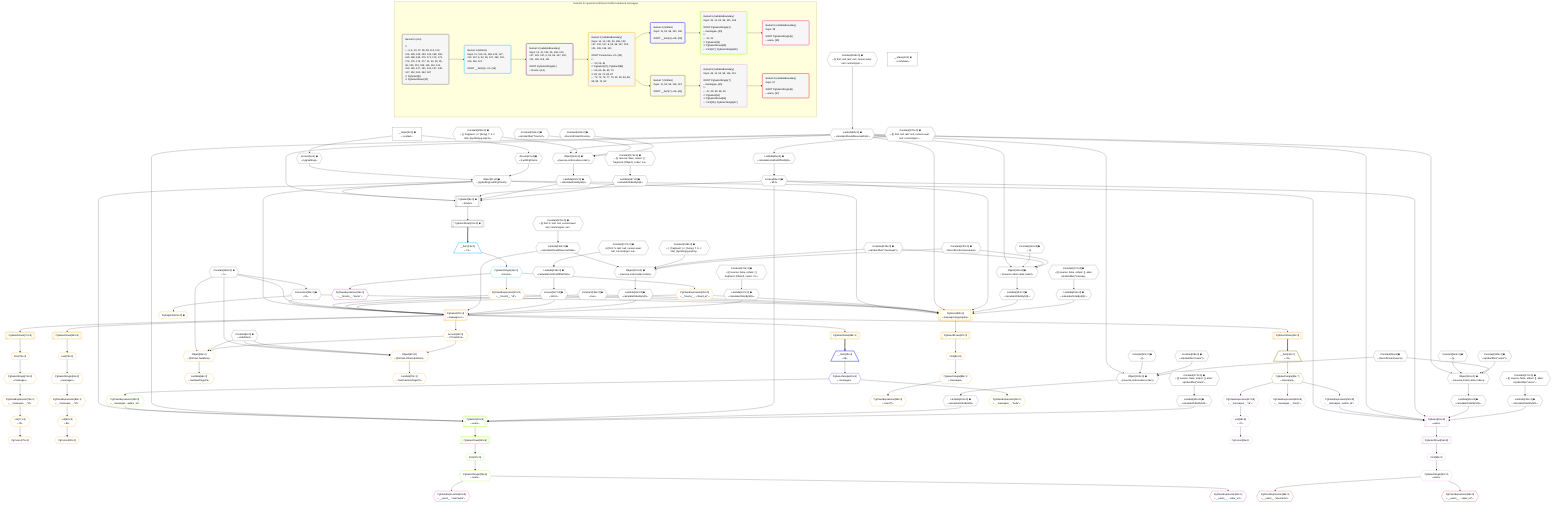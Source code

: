 %%{init: {'themeVariables': { 'fontSize': '12px'}}}%%
graph TD
    classDef path fill:#eee,stroke:#000,color:#000
    classDef plan fill:#fff,stroke-width:1px,color:#000
    classDef itemplan fill:#fff,stroke-width:2px,color:#000
    classDef unbatchedplan fill:#dff,stroke-width:1px,color:#000
    classDef sideeffectplan fill:#fcc,stroke-width:2px,color:#000
    classDef bucket fill:#f6f6f6,color:#000,stroke-width:2px,text-align:left


    %% plan dependencies
    PgSelect8[["PgSelect[8∈0] ➊<br />ᐸforumsᐳ"]]:::plan
    Object11{{"Object[11∈0] ➊<br />ᐸ{pgSettings,withPgClient}ᐳ"}}:::plan
    Lambda92{{"Lambda[92∈0] ➊<br />ᐸcalculateShouldReverseOrderᐳ"}}:::plan
    Access96{{"Access[96∈0] ➊<br />ᐸ95.0ᐳ"}}:::plan
    Lambda162{{"Lambda[162∈0] ➊<br />ᐸcalculateOrderBySQLᐳ"}}:::plan
    Lambda167{{"Lambda[167∈0] ➊<br />ᐸcalculateOrderBySQLᐳ"}}:::plan
    Object11 & Lambda92 & Access96 & Lambda162 & Lambda167 --> PgSelect8
    Object100{{"Object[100∈0] ➊<br />ᐸ{reverse,orders,alias,codec}ᐳ"}}:::plan
    Constant97{{"Constant[97∈0] ➊<br />ᐸ[]ᐳ"}}:::plan
    Constant98{{"Constant[98∈0] ➊<br />ᐸsql.identifier(”users”)ᐳ"}}:::plan
    Constant99{{"Constant[99∈0] ➊<br />ᐸRecordCodec(users)ᐳ"}}:::plan
    Lambda92 & Constant97 & Constant98 & Constant99 --> Object100
    Object115{{"Object[115∈0] ➊<br />ᐸ{reverse,orders,alias,codec}ᐳ"}}:::plan
    Constant112{{"Constant[112∈0] ➊<br />ᐸ[]ᐳ"}}:::plan
    Constant113{{"Constant[113∈0] ➊<br />ᐸsql.identifier(”users”)ᐳ"}}:::plan
    Lambda92 & Constant112 & Constant113 & Constant99 --> Object115
    Object131{{"Object[131∈0] ➊<br />ᐸ{reverse,orders,alias,codec}ᐳ"}}:::plan
    Lambda123{{"Lambda[123∈0] ➊<br />ᐸcalculateShouldReverseOrderᐳ"}}:::plan
    Constant128{{"Constant[128∈0] ➊<br />ᐸ[ { fragment: { n: [Array], f: 0, c: 266, [Symbol(pg-sql2-tyᐳ"}}:::plan
    Constant129{{"Constant[129∈0] ➊<br />ᐸsql.identifier(”messages”)ᐳ"}}:::plan
    Constant130{{"Constant[130∈0] ➊<br />ᐸRecordCodec(messages)ᐳ"}}:::plan
    Lambda123 & Constant128 & Constant129 & Constant130 --> Object131
    Object146{{"Object[146∈0] ➊<br />ᐸ{reverse,orders,alias,codec}ᐳ"}}:::plan
    Constant143{{"Constant[143∈0] ➊<br />ᐸ[]ᐳ"}}:::plan
    Lambda92 & Constant143 & Constant129 & Constant130 --> Object146
    Object161{{"Object[161∈0] ➊<br />ᐸ{reverse,orders,alias,codec}ᐳ"}}:::plan
    Constant158{{"Constant[158∈0] ➊<br />ᐸ[ { fragment: { n: [Array], f: 0, c: 266, [Symbol(pg-sql2-tyᐳ"}}:::plan
    Constant159{{"Constant[159∈0] ➊<br />ᐸsql.identifier(”forums”)ᐳ"}}:::plan
    Constant160{{"Constant[160∈0] ➊<br />ᐸRecordCodec(forums)ᐳ"}}:::plan
    Lambda92 & Constant158 & Constant159 & Constant160 --> Object161
    Access9{{"Access[9∈0] ➊<br />ᐸ2.pgSettingsᐳ"}}:::plan
    Access10{{"Access[10∈0] ➊<br />ᐸ2.withPgClientᐳ"}}:::plan
    Access9 & Access10 --> Object11
    __Value2["__Value[2∈0] ➊<br />ᐸcontextᐳ"]:::plan
    __Value2 --> Access9
    __Value2 --> Access10
    PgSelectRows12[["PgSelectRows[12∈0] ➊"]]:::plan
    PgSelect8 --> PgSelectRows12
    Connection25{{"Connection[25∈0] ➊<br />ᐸ21ᐳ"}}:::plan
    Constant168{{"Constant[168∈0] ➊<br />ᐸ5ᐳ"}}:::plan
    Constant168 --> Connection25
    Constant169{{"Constant[169∈0] ➊<br />ᐸ§{ first: null, last: null, cursorLower: null, cursorUpper: ᐳ"}}:::plan
    Constant169 --> Lambda92
    Lambda95{{"Lambda[95∈0] ➊<br />ᐸcalculateLimitAndOffsetSQLᐳ"}}:::plan
    Constant170{{"Constant[170∈0] ➊<br />ᐸ§{ first: null, last: null, cursorLower: null, cursorUpper: ᐳ"}}:::plan
    Constant170 --> Lambda95
    Lambda95 --> Access96
    Lambda101{{"Lambda[101∈0] ➊<br />ᐸcalculateOrderBySQLᐳ"}}:::plan
    Object100 --> Lambda101
    Lambda106{{"Lambda[106∈0] ➊<br />ᐸcalculateOrderBySQLᐳ"}}:::plan
    Constant171{{"Constant[171∈0] ➊<br />ᐸ§{ reverse: false, orders: [], alias: sql.identifier(”users”ᐳ"}}:::plan
    Constant171 --> Lambda106
    Lambda116{{"Lambda[116∈0] ➊<br />ᐸcalculateOrderBySQLᐳ"}}:::plan
    Object115 --> Lambda116
    Lambda121{{"Lambda[121∈0] ➊<br />ᐸcalculateOrderBySQLᐳ"}}:::plan
    Constant172{{"Constant[172∈0] ➊<br />ᐸ§{ reverse: false, orders: [], alias: sql.identifier(”users”ᐳ"}}:::plan
    Constant172 --> Lambda121
    Constant176{{"Constant[176∈0] ➊<br />ᐸ§{ first: 5, last: null, cursorLower: null, cursorUpper: nulᐳ"}}:::plan
    Constant176 --> Lambda123
    Lambda126{{"Lambda[126∈0] ➊<br />ᐸcalculateLimitAndOffsetSQLᐳ"}}:::plan
    Constant177{{"Constant[177∈0] ➊<br />ᐸ§{ first: 5, last: null, cursorLower: null, cursorUpper: nulᐳ"}}:::plan
    Constant177 --> Lambda126
    Access127{{"Access[127∈0] ➊<br />ᐸ126.0ᐳ"}}:::plan
    Lambda126 --> Access127
    Lambda132{{"Lambda[132∈0] ➊<br />ᐸcalculateOrderBySQLᐳ"}}:::plan
    Object131 --> Lambda132
    Lambda137{{"Lambda[137∈0] ➊<br />ᐸcalculateOrderBySQLᐳ"}}:::plan
    Constant173{{"Constant[173∈0] ➊<br />ᐸ§{ reverse: false, orders: [ { fragment: [Object], codec: Coᐳ"}}:::plan
    Constant173 --> Lambda137
    Lambda147{{"Lambda[147∈0] ➊<br />ᐸcalculateOrderBySQLᐳ"}}:::plan
    Object146 --> Lambda147
    Lambda152{{"Lambda[152∈0] ➊<br />ᐸcalculateOrderBySQLᐳ"}}:::plan
    Constant174{{"Constant[174∈0] ➊<br />ᐸ§{ reverse: false, orders: [], alias: sql.identifier(”messagᐳ"}}:::plan
    Constant174 --> Lambda152
    Object161 --> Lambda162
    Constant175{{"Constant[175∈0] ➊<br />ᐸ§{ reverse: false, orders: [ { fragment: [Object], codec: Coᐳ"}}:::plan
    Constant175 --> Lambda167
    __Value4["__Value[4∈0] ➊<br />ᐸrootValueᐳ"]:::plan
    Constant6{{"Constant[6∈0] ➊<br />ᐸundefinedᐳ"}}:::plan
    Constant124{{"Constant[124∈0] ➊<br />ᐸtrueᐳ"}}:::plan
    __Item13[/"__Item[13∈1]<br />ᐸ12ᐳ"\]:::itemplan
    PgSelectRows12 ==> __Item13
    PgSelectSingle14{{"PgSelectSingle[14∈1]<br />ᐸforumsᐳ"}}:::plan
    __Item13 --> PgSelectSingle14
    PgClassExpression15{{"PgClassExpression[15∈2]<br />ᐸ__forums__.”name”ᐳ"}}:::plan
    PgSelectSingle14 --> PgClassExpression15
    PgSelect27[["PgSelect[27∈3]<br />ᐸmessages+1ᐳ"]]:::plan
    PgClassExpression20{{"PgClassExpression[20∈3]<br />ᐸ__forums__.”id”ᐳ"}}:::plan
    PgClassExpression26{{"PgClassExpression[26∈3]<br />ᐸ__forums__...chived_at”ᐳ"}}:::plan
    Object11 & PgClassExpression20 & Constant124 & PgClassExpression26 & Connection25 & Constant168 & Lambda123 & Access127 & Lambda132 & Lambda137 --> PgSelect27
    PgSelect85[["PgSelect[85∈3]<br />ᐸmessages(aggregate)ᐳ"]]:::plan
    Object11 & PgClassExpression20 & Constant124 & PgClassExpression26 & Connection25 & Lambda92 & Access96 & Lambda147 & Lambda152 --> PgSelect85
    Object69{{"Object[69∈3]<br />ᐸ{first,last,offset,hasMore}ᐳ"}}:::plan
    Access64{{"Access[64∈3]<br />ᐸ27.hasMoreᐳ"}}:::plan
    Constant168 & Constant6 & Constant6 & Access64 --> Object69
    Object65{{"Object[65∈3]<br />ᐸ{first,last,hasMore}ᐳ"}}:::plan
    Constant168 & Constant6 & Access64 --> Object65
    PgSelectSingle14 --> PgClassExpression20
    PgSelectSingle14 --> PgClassExpression26
    PgSelectRows28[["PgSelectRows[28∈3]"]]:::plan
    PgSelect27 --> PgSelectRows28
    PgSelectRows43[["PgSelectRows[43∈3]"]]:::plan
    PgSelect27 --> PgSelectRows43
    PgPageInfo61{{"PgPageInfo[61∈3] ➊"}}:::plan
    Connection25 --> PgPageInfo61
    PgSelect27 --> Access64
    Lambda66{{"Lambda[66∈3]<br />ᐸhasNextPageCbᐳ"}}:::plan
    Object65 --> Lambda66
    Lambda70{{"Lambda[70∈3]<br />ᐸhasPreviousPageCbᐳ"}}:::plan
    Object69 --> Lambda70
    First72{{"First[72∈3]"}}:::plan
    PgSelectRows73[["PgSelectRows[73∈3]"]]:::plan
    PgSelectRows73 --> First72
    PgSelect27 --> PgSelectRows73
    PgSelectSingle74{{"PgSelectSingle[74∈3]<br />ᐸmessagesᐳ"}}:::plan
    First72 --> PgSelectSingle74
    PgCursor75{{"PgCursor[75∈3]"}}:::plan
    List77{{"List[77∈3]<br />ᐸ76ᐳ"}}:::plan
    List77 --> PgCursor75
    PgClassExpression76{{"PgClassExpression[76∈3]<br />ᐸ__messages__.”id”ᐳ"}}:::plan
    PgSelectSingle74 --> PgClassExpression76
    PgClassExpression76 --> List77
    Last79{{"Last[79∈3]"}}:::plan
    PgSelectRows80[["PgSelectRows[80∈3]"]]:::plan
    PgSelectRows80 --> Last79
    PgSelect27 --> PgSelectRows80
    PgSelectSingle81{{"PgSelectSingle[81∈3]<br />ᐸmessagesᐳ"}}:::plan
    Last79 --> PgSelectSingle81
    PgCursor82{{"PgCursor[82∈3]"}}:::plan
    List84{{"List[84∈3]<br />ᐸ83ᐳ"}}:::plan
    List84 --> PgCursor82
    PgClassExpression83{{"PgClassExpression[83∈3]<br />ᐸ__messages__.”id”ᐳ"}}:::plan
    PgSelectSingle81 --> PgClassExpression83
    PgClassExpression83 --> List84
    First86{{"First[86∈3]"}}:::plan
    PgSelectRows87[["PgSelectRows[87∈3]"]]:::plan
    PgSelectRows87 --> First86
    PgSelect85 --> PgSelectRows87
    PgSelectSingle88{{"PgSelectSingle[88∈3]<br />ᐸmessagesᐳ"}}:::plan
    First86 --> PgSelectSingle88
    PgClassExpression89{{"PgClassExpression[89∈3]<br />ᐸcount(*)ᐳ"}}:::plan
    PgSelectSingle88 --> PgClassExpression89
    __Item29[/"__Item[29∈4]<br />ᐸ28ᐳ"\]:::itemplan
    PgSelectRows28 ==> __Item29
    PgSelectSingle30{{"PgSelectSingle[30∈4]<br />ᐸmessagesᐳ"}}:::plan
    __Item29 --> PgSelectSingle30
    PgSelect33[["PgSelect[33∈5]<br />ᐸusersᐳ"]]:::plan
    PgClassExpression32{{"PgClassExpression[32∈5]<br />ᐸ__messages...author_id”ᐳ"}}:::plan
    Object11 & PgClassExpression32 & Lambda92 & Access96 & Lambda101 & Lambda106 --> PgSelect33
    PgClassExpression31{{"PgClassExpression[31∈5]<br />ᐸ__messages__.”body”ᐳ"}}:::plan
    PgSelectSingle30 --> PgClassExpression31
    PgSelectSingle30 --> PgClassExpression32
    First37{{"First[37∈5]"}}:::plan
    PgSelectRows38[["PgSelectRows[38∈5]"]]:::plan
    PgSelectRows38 --> First37
    PgSelect33 --> PgSelectRows38
    PgSelectSingle39{{"PgSelectSingle[39∈5]<br />ᐸusersᐳ"}}:::plan
    First37 --> PgSelectSingle39
    PgClassExpression40{{"PgClassExpression[40∈6]<br />ᐸ__users__.”username”ᐳ"}}:::plan
    PgSelectSingle39 --> PgClassExpression40
    PgClassExpression41{{"PgClassExpression[41∈6]<br />ᐸ__users__....vatar_url”ᐳ"}}:::plan
    PgSelectSingle39 --> PgClassExpression41
    __Item44[/"__Item[44∈7]<br />ᐸ43ᐳ"\]:::itemplan
    PgSelectRows43 ==> __Item44
    PgSelectSingle45{{"PgSelectSingle[45∈7]<br />ᐸmessagesᐳ"}}:::plan
    __Item44 --> PgSelectSingle45
    PgSelect51[["PgSelect[51∈8]<br />ᐸusersᐳ"]]:::plan
    PgClassExpression50{{"PgClassExpression[50∈8]<br />ᐸ__messages...author_id”ᐳ"}}:::plan
    Object11 & PgClassExpression50 & Lambda92 & Access96 & Lambda116 & Lambda121 --> PgSelect51
    PgCursor46{{"PgCursor[46∈8]"}}:::plan
    List48{{"List[48∈8]<br />ᐸ47ᐳ"}}:::plan
    List48 --> PgCursor46
    PgClassExpression47{{"PgClassExpression[47∈8]<br />ᐸ__messages__.”id”ᐳ"}}:::plan
    PgSelectSingle45 --> PgClassExpression47
    PgClassExpression47 --> List48
    PgClassExpression49{{"PgClassExpression[49∈8]<br />ᐸ__messages__.”body”ᐳ"}}:::plan
    PgSelectSingle45 --> PgClassExpression49
    PgSelectSingle45 --> PgClassExpression50
    First55{{"First[55∈8]"}}:::plan
    PgSelectRows56[["PgSelectRows[56∈8]"]]:::plan
    PgSelectRows56 --> First55
    PgSelect51 --> PgSelectRows56
    PgSelectSingle57{{"PgSelectSingle[57∈8]<br />ᐸusersᐳ"}}:::plan
    First55 --> PgSelectSingle57
    PgClassExpression58{{"PgClassExpression[58∈9]<br />ᐸ__users__.”username”ᐳ"}}:::plan
    PgSelectSingle57 --> PgClassExpression58
    PgClassExpression59{{"PgClassExpression[59∈9]<br />ᐸ__users__....vatar_url”ᐳ"}}:::plan
    PgSelectSingle57 --> PgClassExpression59

    %% define steps

    subgraph "Buckets for queries/conditions/condition-featured-messages"
    Bucket0("Bucket 0 (root)<br /><br />1: <br />ᐳ: 6, 9, 10, 97, 98, 99, 112, 113, 124, 128, 129, 130, 143, 158, 159, 160, 168, 169, 170, 171, 172, 173, 174, 175, 176, 177, 11, 25, 92, 95, 96, 100, 101, 106, 115, 116, 121, 123, 126, 127, 131, 132, 137, 146, 147, 152, 161, 162, 167<br />2: PgSelect[8]<br />3: PgSelectRows[12]"):::bucket
    classDef bucket0 stroke:#696969
    class Bucket0,__Value2,__Value4,Constant6,PgSelect8,Access9,Access10,Object11,PgSelectRows12,Connection25,Lambda92,Lambda95,Access96,Constant97,Constant98,Constant99,Object100,Lambda101,Lambda106,Constant112,Constant113,Object115,Lambda116,Lambda121,Lambda123,Constant124,Lambda126,Access127,Constant128,Constant129,Constant130,Object131,Lambda132,Lambda137,Constant143,Object146,Lambda147,Lambda152,Constant158,Constant159,Constant160,Object161,Lambda162,Lambda167,Constant168,Constant169,Constant170,Constant171,Constant172,Constant173,Constant174,Constant175,Constant176,Constant177 bucket0
    Bucket1("Bucket 1 (listItem)<br />Deps: 11, 124, 25, 168, 123, 127, 132, 137, 6, 92, 96, 147, 152, 101, 106, 116, 121<br /><br />ROOT __Item{1}ᐸ12ᐳ[13]"):::bucket
    classDef bucket1 stroke:#00bfff
    class Bucket1,__Item13,PgSelectSingle14 bucket1
    Bucket2("Bucket 2 (nullableBoundary)<br />Deps: 14, 11, 124, 25, 168, 123, 127, 132, 137, 6, 92, 96, 147, 152, 101, 106, 116, 121<br /><br />ROOT PgSelectSingle{1}ᐸforumsᐳ[14]"):::bucket
    classDef bucket2 stroke:#7f007f
    class Bucket2,PgClassExpression15 bucket2
    Bucket3("Bucket 3 (nullableBoundary)<br />Deps: 14, 11, 124, 25, 168, 123, 127, 132, 137, 6, 92, 96, 147, 152, 101, 106, 116, 121<br /><br />ROOT Connectionᐸ21ᐳ[25]<br />1: <br />ᐳ: 20, 26, 61<br />2: PgSelect[27], PgSelect[85]<br />ᐳ: 64, 65, 66, 69, 70<br />3: 28, 43, 73, 80, 87<br />ᐳ: 72, 74, 76, 77, 79, 81, 83, 84, 86, 88, 89, 75, 82"):::bucket
    classDef bucket3 stroke:#ffa500
    class Bucket3,PgClassExpression20,PgClassExpression26,PgSelect27,PgSelectRows28,PgSelectRows43,PgPageInfo61,Access64,Object65,Lambda66,Object69,Lambda70,First72,PgSelectRows73,PgSelectSingle74,PgCursor75,PgClassExpression76,List77,Last79,PgSelectRows80,PgSelectSingle81,PgCursor82,PgClassExpression83,List84,PgSelect85,First86,PgSelectRows87,PgSelectSingle88,PgClassExpression89 bucket3
    Bucket4("Bucket 4 (listItem)<br />Deps: 11, 92, 96, 101, 106<br /><br />ROOT __Item{4}ᐸ28ᐳ[29]"):::bucket
    classDef bucket4 stroke:#0000ff
    class Bucket4,__Item29,PgSelectSingle30 bucket4
    Bucket5("Bucket 5 (nullableBoundary)<br />Deps: 30, 11, 92, 96, 101, 106<br /><br />ROOT PgSelectSingle{4}ᐸmessagesᐳ[30]<br />1: <br />ᐳ: 31, 32<br />2: PgSelect[33]<br />3: PgSelectRows[38]<br />ᐳ: First[37], PgSelectSingle[39]"):::bucket
    classDef bucket5 stroke:#7fff00
    class Bucket5,PgClassExpression31,PgClassExpression32,PgSelect33,First37,PgSelectRows38,PgSelectSingle39 bucket5
    Bucket6("Bucket 6 (nullableBoundary)<br />Deps: 39<br /><br />ROOT PgSelectSingle{5}ᐸusersᐳ[39]"):::bucket
    classDef bucket6 stroke:#ff1493
    class Bucket6,PgClassExpression40,PgClassExpression41 bucket6
    Bucket7("Bucket 7 (listItem)<br />Deps: 11, 92, 96, 116, 121<br /><br />ROOT __Item{7}ᐸ43ᐳ[44]"):::bucket
    classDef bucket7 stroke:#808000
    class Bucket7,__Item44,PgSelectSingle45 bucket7
    Bucket8("Bucket 8 (nullableBoundary)<br />Deps: 45, 11, 92, 96, 116, 121<br /><br />ROOT PgSelectSingle{7}ᐸmessagesᐳ[45]<br />1: <br />ᐳ: 47, 49, 50, 48, 46<br />2: PgSelect[51]<br />3: PgSelectRows[56]<br />ᐳ: First[55], PgSelectSingle[57]"):::bucket
    classDef bucket8 stroke:#dda0dd
    class Bucket8,PgCursor46,PgClassExpression47,List48,PgClassExpression49,PgClassExpression50,PgSelect51,First55,PgSelectRows56,PgSelectSingle57 bucket8
    Bucket9("Bucket 9 (nullableBoundary)<br />Deps: 57<br /><br />ROOT PgSelectSingle{8}ᐸusersᐳ[57]"):::bucket
    classDef bucket9 stroke:#ff0000
    class Bucket9,PgClassExpression58,PgClassExpression59 bucket9
    Bucket0 --> Bucket1
    Bucket1 --> Bucket2
    Bucket2 --> Bucket3
    Bucket3 --> Bucket4 & Bucket7
    Bucket4 --> Bucket5
    Bucket5 --> Bucket6
    Bucket7 --> Bucket8
    Bucket8 --> Bucket9
    end